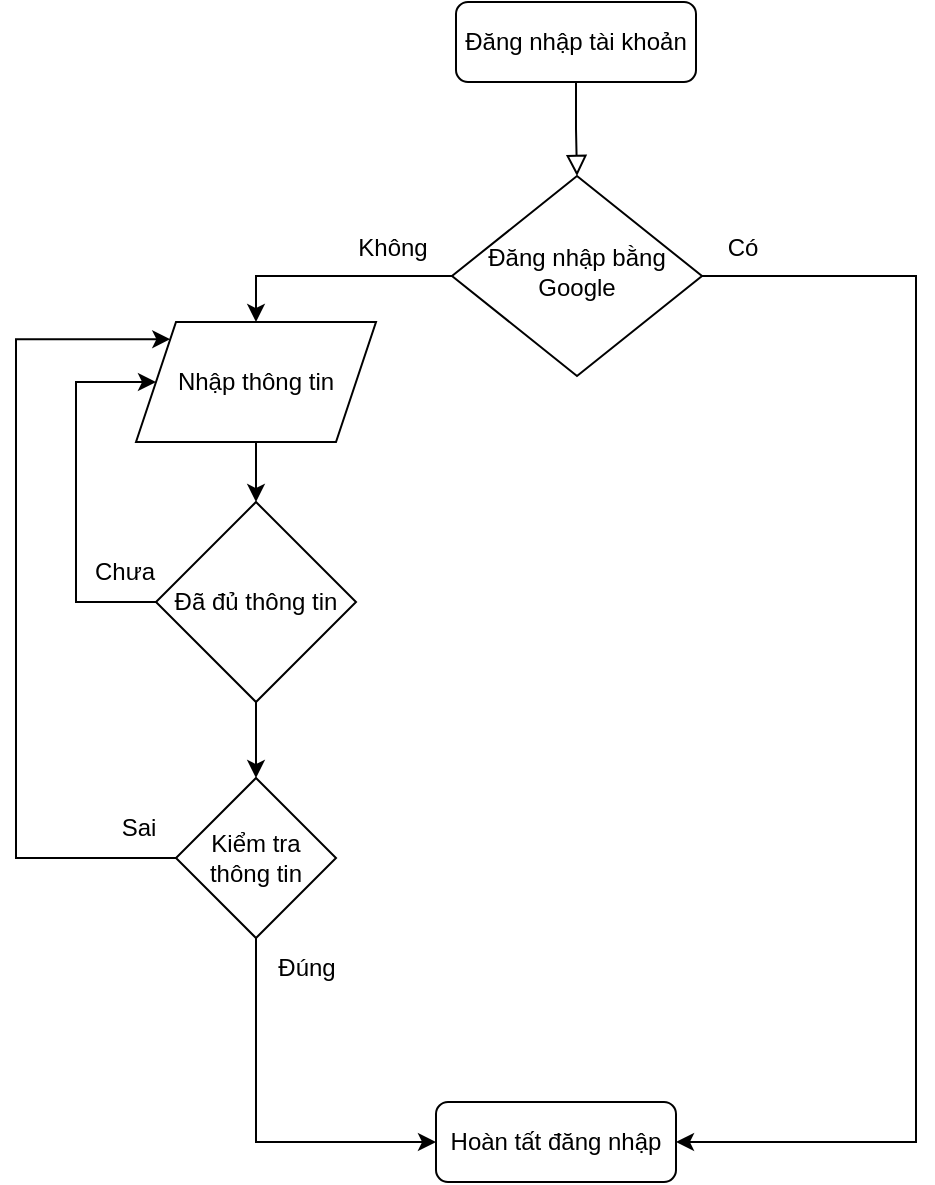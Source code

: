 <mxfile version="26.2.2">
  <diagram name="Page-1" id="tAAxu1Sa8AfIoNU0L1xv">
    <mxGraphModel dx="2255" dy="849" grid="1" gridSize="10" guides="1" tooltips="1" connect="1" arrows="1" fold="1" page="1" pageScale="1" pageWidth="827" pageHeight="1169" math="0" shadow="0">
      <root>
        <mxCell id="0" />
        <mxCell id="1" parent="0" />
        <mxCell id="BN19ADX8kNCoSahIcwr2-1" value="" style="rounded=0;html=1;jettySize=auto;orthogonalLoop=1;fontSize=11;endArrow=block;endFill=0;endSize=8;strokeWidth=1;shadow=0;labelBackgroundColor=none;edgeStyle=orthogonalEdgeStyle;" edge="1" parent="1" source="BN19ADX8kNCoSahIcwr2-2" target="BN19ADX8kNCoSahIcwr2-5">
          <mxGeometry relative="1" as="geometry" />
        </mxCell>
        <mxCell id="BN19ADX8kNCoSahIcwr2-2" value="Đăng nhập tài khoản" style="rounded=1;whiteSpace=wrap;html=1;fontSize=12;glass=0;strokeWidth=1;shadow=0;" vertex="1" parent="1">
          <mxGeometry x="160" y="80" width="120" height="40" as="geometry" />
        </mxCell>
        <mxCell id="BN19ADX8kNCoSahIcwr2-3" style="edgeStyle=orthogonalEdgeStyle;rounded=0;orthogonalLoop=1;jettySize=auto;html=1;entryX=1;entryY=0.5;entryDx=0;entryDy=0;exitX=1;exitY=0.5;exitDx=0;exitDy=0;" edge="1" parent="1" source="BN19ADX8kNCoSahIcwr2-5" target="BN19ADX8kNCoSahIcwr2-6">
          <mxGeometry relative="1" as="geometry">
            <Array as="points">
              <mxPoint x="390" y="217" />
              <mxPoint x="390" y="650" />
            </Array>
          </mxGeometry>
        </mxCell>
        <mxCell id="BN19ADX8kNCoSahIcwr2-4" style="edgeStyle=orthogonalEdgeStyle;rounded=0;orthogonalLoop=1;jettySize=auto;html=1;entryX=0.5;entryY=0;entryDx=0;entryDy=0;exitX=0;exitY=0.5;exitDx=0;exitDy=0;" edge="1" parent="1" source="BN19ADX8kNCoSahIcwr2-5" target="BN19ADX8kNCoSahIcwr2-9">
          <mxGeometry relative="1" as="geometry" />
        </mxCell>
        <mxCell id="BN19ADX8kNCoSahIcwr2-5" value="Đăng nhập bằng Google" style="rhombus;whiteSpace=wrap;html=1;shadow=0;fontFamily=Helvetica;fontSize=12;align=center;strokeWidth=1;spacing=6;spacingTop=-4;" vertex="1" parent="1">
          <mxGeometry x="158" y="167" width="125" height="100" as="geometry" />
        </mxCell>
        <mxCell id="BN19ADX8kNCoSahIcwr2-6" value="Hoàn tất đăng nhập" style="rounded=1;whiteSpace=wrap;html=1;fontSize=12;glass=0;strokeWidth=1;shadow=0;" vertex="1" parent="1">
          <mxGeometry x="150" y="630" width="120" height="40" as="geometry" />
        </mxCell>
        <mxCell id="BN19ADX8kNCoSahIcwr2-7" value="Có" style="text;html=1;align=center;verticalAlign=middle;resizable=0;points=[];autosize=1;strokeColor=none;fillColor=none;" vertex="1" parent="1">
          <mxGeometry x="283" y="188" width="40" height="30" as="geometry" />
        </mxCell>
        <mxCell id="BN19ADX8kNCoSahIcwr2-8" style="edgeStyle=orthogonalEdgeStyle;rounded=0;orthogonalLoop=1;jettySize=auto;html=1;entryX=0.5;entryY=0;entryDx=0;entryDy=0;" edge="1" parent="1" source="BN19ADX8kNCoSahIcwr2-9" target="BN19ADX8kNCoSahIcwr2-12">
          <mxGeometry relative="1" as="geometry" />
        </mxCell>
        <mxCell id="BN19ADX8kNCoSahIcwr2-9" value="Nhập thông tin" style="shape=parallelogram;perimeter=parallelogramPerimeter;whiteSpace=wrap;html=1;fixedSize=1;" vertex="1" parent="1">
          <mxGeometry y="240" width="120" height="60" as="geometry" />
        </mxCell>
        <mxCell id="BN19ADX8kNCoSahIcwr2-11" style="edgeStyle=orthogonalEdgeStyle;rounded=0;orthogonalLoop=1;jettySize=auto;html=1;entryX=0;entryY=0.5;entryDx=0;entryDy=0;exitX=0;exitY=0.5;exitDx=0;exitDy=0;" edge="1" parent="1" source="BN19ADX8kNCoSahIcwr2-12" target="BN19ADX8kNCoSahIcwr2-9">
          <mxGeometry relative="1" as="geometry">
            <mxPoint x="-70.0" y="330" as="targetPoint" />
            <Array as="points">
              <mxPoint x="-30" y="380" />
              <mxPoint x="-30" y="270" />
            </Array>
          </mxGeometry>
        </mxCell>
        <mxCell id="BN19ADX8kNCoSahIcwr2-22" style="edgeStyle=orthogonalEdgeStyle;rounded=0;orthogonalLoop=1;jettySize=auto;html=1;entryX=0.5;entryY=0;entryDx=0;entryDy=0;" edge="1" parent="1" source="BN19ADX8kNCoSahIcwr2-12" target="BN19ADX8kNCoSahIcwr2-23">
          <mxGeometry relative="1" as="geometry">
            <mxPoint x="60" y="460" as="targetPoint" />
          </mxGeometry>
        </mxCell>
        <mxCell id="BN19ADX8kNCoSahIcwr2-12" value="Đã đủ thông tin" style="rhombus;whiteSpace=wrap;html=1;" vertex="1" parent="1">
          <mxGeometry x="10" y="330" width="100" height="100" as="geometry" />
        </mxCell>
        <mxCell id="BN19ADX8kNCoSahIcwr2-16" value="Chưa" style="text;html=1;align=center;verticalAlign=middle;resizable=0;points=[];autosize=1;strokeColor=none;fillColor=none;" vertex="1" parent="1">
          <mxGeometry x="-31" y="350" width="50" height="30" as="geometry" />
        </mxCell>
        <mxCell id="BN19ADX8kNCoSahIcwr2-17" value="Không" style="text;html=1;align=center;verticalAlign=middle;resizable=0;points=[];autosize=1;strokeColor=none;fillColor=none;" vertex="1" parent="1">
          <mxGeometry x="98" y="188" width="60" height="30" as="geometry" />
        </mxCell>
        <mxCell id="BN19ADX8kNCoSahIcwr2-24" style="edgeStyle=orthogonalEdgeStyle;rounded=0;orthogonalLoop=1;jettySize=auto;html=1;entryX=0;entryY=0.5;entryDx=0;entryDy=0;" edge="1" parent="1" source="BN19ADX8kNCoSahIcwr2-23" target="BN19ADX8kNCoSahIcwr2-6">
          <mxGeometry relative="1" as="geometry">
            <Array as="points">
              <mxPoint x="60" y="650" />
            </Array>
          </mxGeometry>
        </mxCell>
        <mxCell id="BN19ADX8kNCoSahIcwr2-25" style="edgeStyle=orthogonalEdgeStyle;rounded=0;orthogonalLoop=1;jettySize=auto;html=1;entryX=0;entryY=0;entryDx=0;entryDy=0;" edge="1" parent="1" source="BN19ADX8kNCoSahIcwr2-23" target="BN19ADX8kNCoSahIcwr2-9">
          <mxGeometry relative="1" as="geometry">
            <Array as="points">
              <mxPoint x="-60" y="508" />
              <mxPoint x="-60" y="249" />
            </Array>
          </mxGeometry>
        </mxCell>
        <mxCell id="BN19ADX8kNCoSahIcwr2-23" value="Kiểm tra thông tin" style="rhombus;whiteSpace=wrap;html=1;" vertex="1" parent="1">
          <mxGeometry x="20" y="468" width="80" height="80" as="geometry" />
        </mxCell>
        <mxCell id="BN19ADX8kNCoSahIcwr2-26" value="Đúng" style="text;html=1;align=center;verticalAlign=middle;resizable=0;points=[];autosize=1;strokeColor=none;fillColor=none;" vertex="1" parent="1">
          <mxGeometry x="60" y="548" width="50" height="30" as="geometry" />
        </mxCell>
        <mxCell id="BN19ADX8kNCoSahIcwr2-27" value="Sai" style="text;html=1;align=center;verticalAlign=middle;resizable=0;points=[];autosize=1;strokeColor=none;fillColor=none;" vertex="1" parent="1">
          <mxGeometry x="-19" y="478" width="40" height="30" as="geometry" />
        </mxCell>
      </root>
    </mxGraphModel>
  </diagram>
</mxfile>
